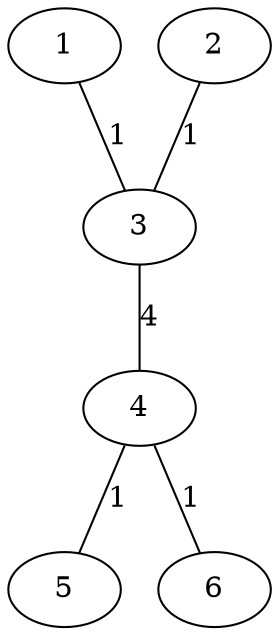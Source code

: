 graph min_graph {
    1 -- 3 [label = "1"];
    2 -- 3 [label = "1"];
    3 -- 4 [label = "4"];
    4 -- 5 [label = "1"];
    4 -- 6 [label = "1"];
}
